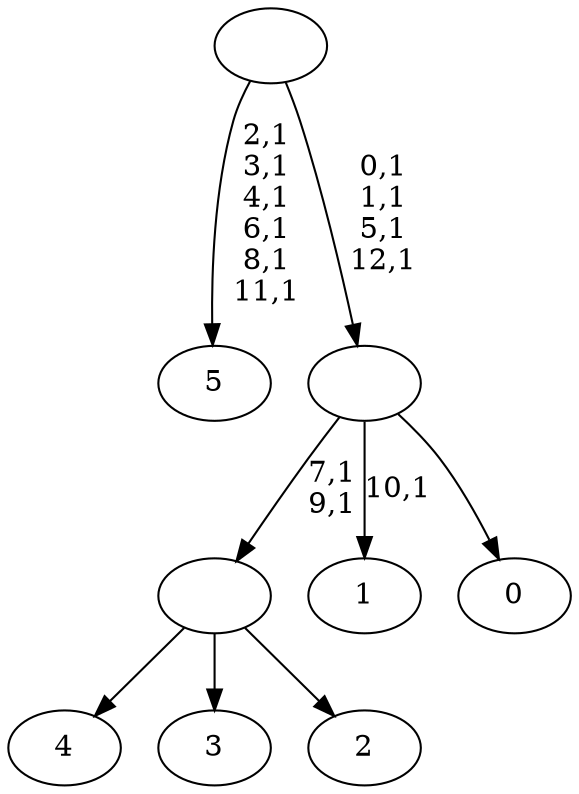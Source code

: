 digraph T {
	19 [label="5"]
	12 [label="4"]
	11 [label="3"]
	10 [label="2"]
	9 [label=""]
	7 [label="1"]
	5 [label="0"]
	4 [label=""]
	0 [label=""]
	9 -> 12 [label=""]
	9 -> 11 [label=""]
	9 -> 10 [label=""]
	4 -> 7 [label="10,1"]
	4 -> 9 [label="7,1\n9,1"]
	4 -> 5 [label=""]
	0 -> 4 [label="0,1\n1,1\n5,1\n12,1"]
	0 -> 19 [label="2,1\n3,1\n4,1\n6,1\n8,1\n11,1"]
}
